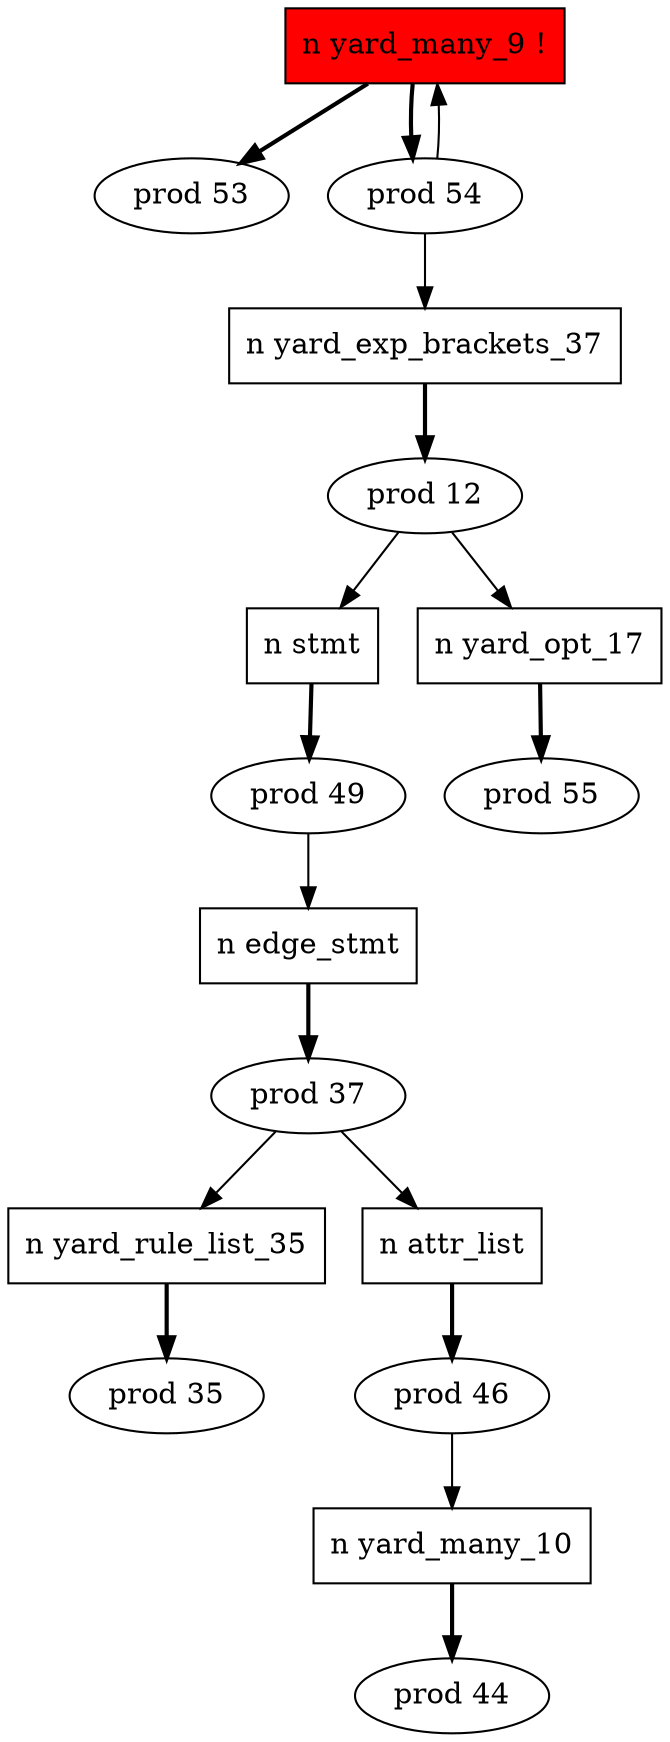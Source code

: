 digraph AST {
    7 [label="n yard_many_9 !",style="filled",fillcolor=red,shape=box]
    9 [label="prod 53"]
    7 -> 9 [style=bold,width=10,label=""]
    10 [label="prod 54"]
    7 -> 10 [style=bold,width=10,label=""]
    10 -> 6 [label=""]
    10 -> 7 [label=""]
    6 [label="n yard_exp_brackets_37",shape=box]
    11 [label="prod 12"]
    6 -> 11 [style=bold,width=10,label=""]
    11 -> 4 [label=""]
    11 -> 5 [label=""]
    5 [label="n yard_opt_17",shape=box]
    12 [label="prod 55"]
    5 -> 12 [style=bold,width=10,label=""]
    4 [label="n stmt",shape=box]
    13 [label="prod 49"]
    4 -> 13 [style=bold,width=10,label=""]
    13 -> 3 [label=""]
    3 [label="n edge_stmt",shape=box]
    14 [label="prod 37"]
    3 -> 14 [style=bold,width=10,label=""]
    14 -> 0 [label=""]
    14 -> 2 [label=""]
    2 [label="n attr_list",shape=box]
    15 [label="prod 46"]
    2 -> 15 [style=bold,width=10,label=""]
    15 -> 1 [label=""]
    1 [label="n yard_many_10",shape=box]
    16 [label="prod 44"]
    1 -> 16 [style=bold,width=10,label=""]
    0 [label="n yard_rule_list_35",shape=box]
    17 [label="prod 35"]
    0 -> 17 [style=bold,width=10,label=""]
}

